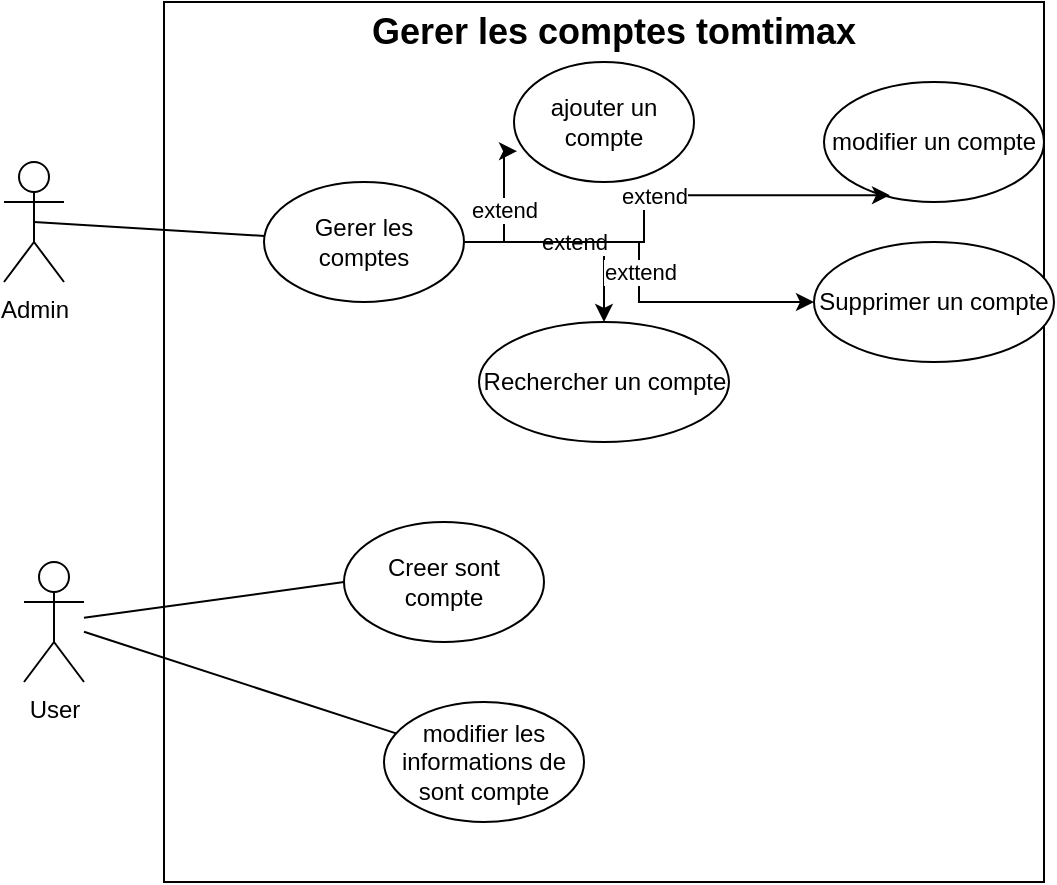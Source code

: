 <mxfile version="22.0.6" type="github">
  <diagram name="Page-1" id="uK7nJxlSClSwMFuHAh30">
    <mxGraphModel dx="826" dy="447" grid="1" gridSize="10" guides="1" tooltips="1" connect="1" arrows="1" fold="1" page="1" pageScale="1" pageWidth="850" pageHeight="1100" math="0" shadow="0">
      <root>
        <mxCell id="0" />
        <mxCell id="1" parent="0" />
        <mxCell id="9Ha_4oDeJHZd_4F_3KgW-1" value="" style="whiteSpace=wrap;html=1;aspect=fixed;" vertex="1" parent="1">
          <mxGeometry x="190" y="20" width="440" height="440" as="geometry" />
        </mxCell>
        <mxCell id="9Ha_4oDeJHZd_4F_3KgW-2" value="&lt;b&gt;&lt;font style=&quot;font-size: 18px;&quot;&gt;Gerer les comptes tomtimax&lt;/font&gt;&lt;/b&gt;" style="text;strokeColor=none;align=center;fillColor=none;html=1;verticalAlign=middle;whiteSpace=wrap;rounded=0;" vertex="1" parent="1">
          <mxGeometry x="250" y="20" width="330" height="30" as="geometry" />
        </mxCell>
        <mxCell id="9Ha_4oDeJHZd_4F_3KgW-5" value="User" style="shape=umlActor;verticalLabelPosition=bottom;verticalAlign=top;html=1;outlineConnect=0;" vertex="1" parent="1">
          <mxGeometry x="120" y="300" width="30" height="60" as="geometry" />
        </mxCell>
        <mxCell id="9Ha_4oDeJHZd_4F_3KgW-6" value="Admin" style="shape=umlActor;verticalLabelPosition=bottom;verticalAlign=top;html=1;outlineConnect=0;" vertex="1" parent="1">
          <mxGeometry x="110" y="100" width="30" height="60" as="geometry" />
        </mxCell>
        <mxCell id="9Ha_4oDeJHZd_4F_3KgW-13" value="extend" style="edgeStyle=orthogonalEdgeStyle;rounded=0;orthogonalLoop=1;jettySize=auto;html=1;" edge="1" parent="1" source="9Ha_4oDeJHZd_4F_3KgW-7" target="9Ha_4oDeJHZd_4F_3KgW-10">
          <mxGeometry relative="1" as="geometry" />
        </mxCell>
        <mxCell id="9Ha_4oDeJHZd_4F_3KgW-15" value="exttend" style="edgeStyle=orthogonalEdgeStyle;rounded=0;orthogonalLoop=1;jettySize=auto;html=1;" edge="1" parent="1" source="9Ha_4oDeJHZd_4F_3KgW-7" target="9Ha_4oDeJHZd_4F_3KgW-8">
          <mxGeometry relative="1" as="geometry" />
        </mxCell>
        <mxCell id="9Ha_4oDeJHZd_4F_3KgW-7" value="Gerer les comptes" style="ellipse;whiteSpace=wrap;html=1;" vertex="1" parent="1">
          <mxGeometry x="240" y="110" width="100" height="60" as="geometry" />
        </mxCell>
        <mxCell id="9Ha_4oDeJHZd_4F_3KgW-8" value="Supprimer un compte" style="ellipse;whiteSpace=wrap;html=1;" vertex="1" parent="1">
          <mxGeometry x="515" y="140" width="120" height="60" as="geometry" />
        </mxCell>
        <mxCell id="9Ha_4oDeJHZd_4F_3KgW-9" value="ajouter un compte" style="ellipse;whiteSpace=wrap;html=1;" vertex="1" parent="1">
          <mxGeometry x="365" y="50" width="90" height="60" as="geometry" />
        </mxCell>
        <mxCell id="9Ha_4oDeJHZd_4F_3KgW-10" value="Rechercher un compte" style="ellipse;whiteSpace=wrap;html=1;" vertex="1" parent="1">
          <mxGeometry x="347.5" y="180" width="125" height="60" as="geometry" />
        </mxCell>
        <mxCell id="9Ha_4oDeJHZd_4F_3KgW-11" value="modifier un compte" style="ellipse;whiteSpace=wrap;html=1;" vertex="1" parent="1">
          <mxGeometry x="520" y="60" width="110" height="60" as="geometry" />
        </mxCell>
        <mxCell id="9Ha_4oDeJHZd_4F_3KgW-12" value="extend" style="edgeStyle=orthogonalEdgeStyle;rounded=0;orthogonalLoop=1;jettySize=auto;html=1;entryX=0.017;entryY=0.743;entryDx=0;entryDy=0;entryPerimeter=0;" edge="1" parent="1" source="9Ha_4oDeJHZd_4F_3KgW-7" target="9Ha_4oDeJHZd_4F_3KgW-9">
          <mxGeometry relative="1" as="geometry" />
        </mxCell>
        <mxCell id="9Ha_4oDeJHZd_4F_3KgW-14" value="extend" style="edgeStyle=orthogonalEdgeStyle;rounded=0;orthogonalLoop=1;jettySize=auto;html=1;entryX=0.3;entryY=0.943;entryDx=0;entryDy=0;entryPerimeter=0;" edge="1" parent="1" source="9Ha_4oDeJHZd_4F_3KgW-7" target="9Ha_4oDeJHZd_4F_3KgW-11">
          <mxGeometry relative="1" as="geometry" />
        </mxCell>
        <mxCell id="9Ha_4oDeJHZd_4F_3KgW-16" value="" style="endArrow=none;html=1;rounded=0;exitX=0.5;exitY=0.5;exitDx=0;exitDy=0;exitPerimeter=0;" edge="1" parent="1" source="9Ha_4oDeJHZd_4F_3KgW-6" target="9Ha_4oDeJHZd_4F_3KgW-7">
          <mxGeometry width="50" height="50" relative="1" as="geometry">
            <mxPoint x="400" y="260" as="sourcePoint" />
            <mxPoint x="450" y="210" as="targetPoint" />
          </mxGeometry>
        </mxCell>
        <mxCell id="9Ha_4oDeJHZd_4F_3KgW-17" value="Creer sont compte" style="ellipse;whiteSpace=wrap;html=1;" vertex="1" parent="1">
          <mxGeometry x="280" y="280" width="100" height="60" as="geometry" />
        </mxCell>
        <mxCell id="9Ha_4oDeJHZd_4F_3KgW-18" value="" style="endArrow=none;html=1;rounded=0;exitX=0;exitY=0.5;exitDx=0;exitDy=0;" edge="1" parent="1" source="9Ha_4oDeJHZd_4F_3KgW-17" target="9Ha_4oDeJHZd_4F_3KgW-5">
          <mxGeometry width="50" height="50" relative="1" as="geometry">
            <mxPoint x="400" y="260" as="sourcePoint" />
            <mxPoint x="450" y="210" as="targetPoint" />
          </mxGeometry>
        </mxCell>
        <mxCell id="9Ha_4oDeJHZd_4F_3KgW-19" value="modifier les informations de sont compte" style="ellipse;whiteSpace=wrap;html=1;" vertex="1" parent="1">
          <mxGeometry x="300" y="370" width="100" height="60" as="geometry" />
        </mxCell>
        <mxCell id="9Ha_4oDeJHZd_4F_3KgW-20" value="" style="endArrow=none;html=1;rounded=0;" edge="1" parent="1" source="9Ha_4oDeJHZd_4F_3KgW-19" target="9Ha_4oDeJHZd_4F_3KgW-5">
          <mxGeometry width="50" height="50" relative="1" as="geometry">
            <mxPoint x="290" y="320" as="sourcePoint" />
            <mxPoint x="160" y="338" as="targetPoint" />
          </mxGeometry>
        </mxCell>
      </root>
    </mxGraphModel>
  </diagram>
</mxfile>
